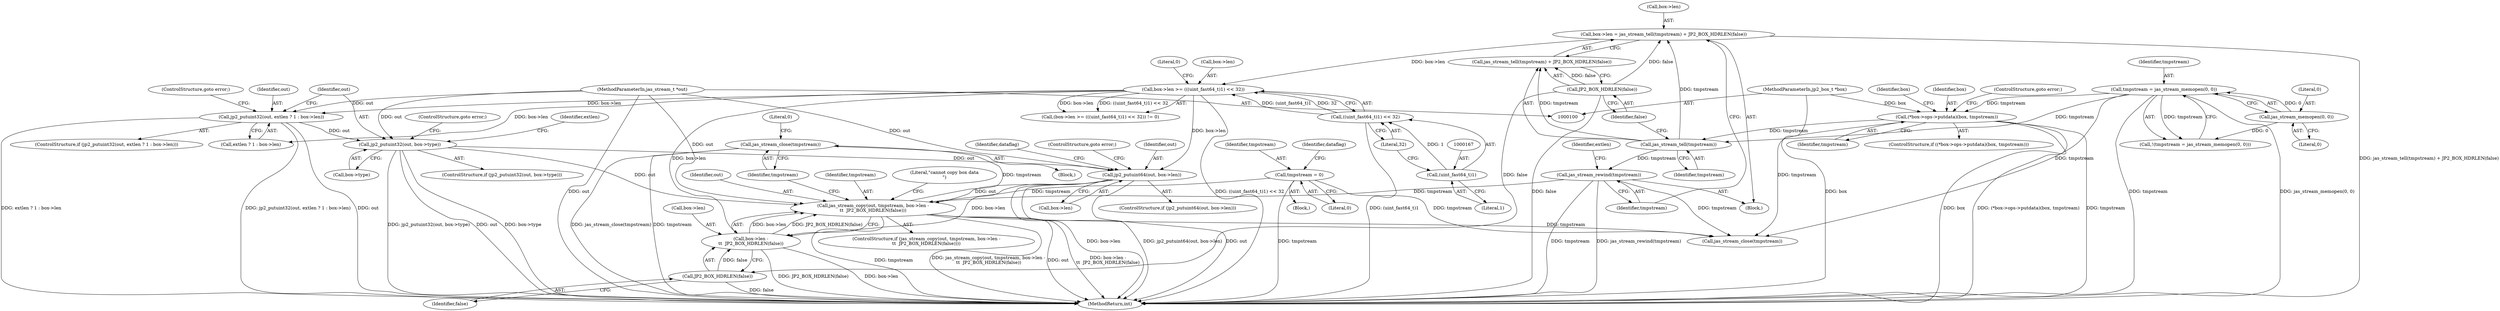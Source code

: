digraph "0_jasper_e96fc4fdd525fa0ede28074a7e2b1caf94b58b0d_1@API" {
"1000218" [label="(Call,jas_stream_close(tmpstream))"];
"1000205" [label="(Call,jas_stream_copy(out, tmpstream, box->len -\n\t\t  JP2_BOX_HDRLEN(false)))"];
"1000194" [label="(Call,jp2_putuint64(out, box->len))"];
"1000183" [label="(Call,jp2_putuint32(out, box->type))"];
"1000172" [label="(Call,jp2_putuint32(out, extlen ? 1 : box->len))"];
"1000102" [label="(MethodParameterIn,jas_stream_t *out)"];
"1000161" [label="(Call,box->len >= (((uint_fast64_t)1) << 32))"];
"1000147" [label="(Call,box->len = jas_stream_tell(tmpstream) + JP2_BOX_HDRLEN(false))"];
"1000152" [label="(Call,jas_stream_tell(tmpstream))"];
"1000142" [label="(Call,(*box->ops->putdata)(box, tmpstream))"];
"1000101" [label="(MethodParameterIn,jp2_box_t *box)"];
"1000127" [label="(Call,tmpstream = jas_stream_memopen(0, 0))"];
"1000129" [label="(Call,jas_stream_memopen(0, 0))"];
"1000154" [label="(Call,JP2_BOX_HDRLEN(false))"];
"1000165" [label="(Call,((uint_fast64_t)1) << 32)"];
"1000166" [label="(Call,(uint_fast64_t)1)"];
"1000107" [label="(Call,tmpstream = 0)"];
"1000156" [label="(Call,jas_stream_rewind(tmpstream))"];
"1000208" [label="(Call,box->len -\n\t\t  JP2_BOX_HDRLEN(false))"];
"1000212" [label="(Call,JP2_BOX_HDRLEN(false))"];
"1000205" [label="(Call,jas_stream_copy(out, tmpstream, box->len -\n\t\t  JP2_BOX_HDRLEN(false)))"];
"1000154" [label="(Call,JP2_BOX_HDRLEN(false))"];
"1000128" [label="(Identifier,tmpstream)"];
"1000168" [label="(Literal,1)"];
"1000142" [label="(Call,(*box->ops->putdata)(box, tmpstream))"];
"1000189" [label="(ControlStructure,goto error;)"];
"1000148" [label="(Call,box->len)"];
"1000101" [label="(MethodParameterIn,jp2_box_t *box)"];
"1000195" [label="(Identifier,out)"];
"1000185" [label="(Call,box->type)"];
"1000193" [label="(ControlStructure,if (jp2_putuint64(out, box->len)))"];
"1000208" [label="(Call,box->len -\n\t\t  JP2_BOX_HDRLEN(false))"];
"1000182" [label="(ControlStructure,if (jp2_putuint32(out, box->type)))"];
"1000149" [label="(Identifier,box)"];
"1000203" [label="(Block,)"];
"1000196" [label="(Call,box->len)"];
"1000109" [label="(Literal,0)"];
"1000155" [label="(Identifier,false)"];
"1000169" [label="(Literal,32)"];
"1000216" [label="(Literal,\"cannot copy box data\n\")"];
"1000226" [label="(Call,jas_stream_close(tmpstream))"];
"1000218" [label="(Call,jas_stream_close(tmpstream))"];
"1000174" [label="(Call,extlen ? 1 : box->len)"];
"1000171" [label="(ControlStructure,if (jp2_putuint32(out, extlen ? 1 : box->len)))"];
"1000206" [label="(Identifier,out)"];
"1000170" [label="(Literal,0)"];
"1000152" [label="(Call,jas_stream_tell(tmpstream))"];
"1000166" [label="(Call,(uint_fast64_t)1)"];
"1000108" [label="(Identifier,tmpstream)"];
"1000159" [label="(Identifier,extlen)"];
"1000202" [label="(Identifier,dataflag)"];
"1000162" [label="(Call,box->len)"];
"1000209" [label="(Call,box->len)"];
"1000200" [label="(ControlStructure,goto error;)"];
"1000181" [label="(ControlStructure,goto error;)"];
"1000219" [label="(Identifier,tmpstream)"];
"1000161" [label="(Call,box->len >= (((uint_fast64_t)1) << 32))"];
"1000213" [label="(Identifier,false)"];
"1000151" [label="(Call,jas_stream_tell(tmpstream) + JP2_BOX_HDRLEN(false))"];
"1000131" [label="(Literal,0)"];
"1000204" [label="(ControlStructure,if (jas_stream_copy(out, tmpstream, box->len -\n\t\t  JP2_BOX_HDRLEN(false))))"];
"1000153" [label="(Identifier,tmpstream)"];
"1000144" [label="(Identifier,tmpstream)"];
"1000107" [label="(Call,tmpstream = 0)"];
"1000160" [label="(Call,(box->len >= (((uint_fast64_t)1) << 32)) != 0)"];
"1000143" [label="(Identifier,box)"];
"1000173" [label="(Identifier,out)"];
"1000127" [label="(Call,tmpstream = jas_stream_memopen(0, 0))"];
"1000212" [label="(Call,JP2_BOX_HDRLEN(false))"];
"1000207" [label="(Identifier,tmpstream)"];
"1000221" [label="(Literal,0)"];
"1000165" [label="(Call,((uint_fast64_t)1) << 32)"];
"1000146" [label="(ControlStructure,goto error;)"];
"1000141" [label="(ControlStructure,if ((*box->ops->putdata)(box, tmpstream)))"];
"1000231" [label="(MethodReturn,int)"];
"1000156" [label="(Call,jas_stream_rewind(tmpstream))"];
"1000194" [label="(Call,jp2_putuint64(out, box->len))"];
"1000184" [label="(Identifier,out)"];
"1000191" [label="(Identifier,extlen)"];
"1000103" [label="(Block,)"];
"1000130" [label="(Literal,0)"];
"1000147" [label="(Call,box->len = jas_stream_tell(tmpstream) + JP2_BOX_HDRLEN(false))"];
"1000124" [label="(Block,)"];
"1000183" [label="(Call,jp2_putuint32(out, box->type))"];
"1000157" [label="(Identifier,tmpstream)"];
"1000102" [label="(MethodParameterIn,jas_stream_t *out)"];
"1000126" [label="(Call,!(tmpstream = jas_stream_memopen(0, 0)))"];
"1000129" [label="(Call,jas_stream_memopen(0, 0))"];
"1000111" [label="(Identifier,dataflag)"];
"1000172" [label="(Call,jp2_putuint32(out, extlen ? 1 : box->len))"];
"1000218" -> "1000203"  [label="AST: "];
"1000218" -> "1000219"  [label="CFG: "];
"1000219" -> "1000218"  [label="AST: "];
"1000221" -> "1000218"  [label="CFG: "];
"1000218" -> "1000231"  [label="DDG: tmpstream"];
"1000218" -> "1000231"  [label="DDG: jas_stream_close(tmpstream)"];
"1000205" -> "1000218"  [label="DDG: tmpstream"];
"1000205" -> "1000204"  [label="AST: "];
"1000205" -> "1000208"  [label="CFG: "];
"1000206" -> "1000205"  [label="AST: "];
"1000207" -> "1000205"  [label="AST: "];
"1000208" -> "1000205"  [label="AST: "];
"1000216" -> "1000205"  [label="CFG: "];
"1000219" -> "1000205"  [label="CFG: "];
"1000205" -> "1000231"  [label="DDG: out"];
"1000205" -> "1000231"  [label="DDG: box->len -\n\t\t  JP2_BOX_HDRLEN(false)"];
"1000205" -> "1000231"  [label="DDG: tmpstream"];
"1000205" -> "1000231"  [label="DDG: jas_stream_copy(out, tmpstream, box->len -\n\t\t  JP2_BOX_HDRLEN(false))"];
"1000194" -> "1000205"  [label="DDG: out"];
"1000183" -> "1000205"  [label="DDG: out"];
"1000102" -> "1000205"  [label="DDG: out"];
"1000107" -> "1000205"  [label="DDG: tmpstream"];
"1000156" -> "1000205"  [label="DDG: tmpstream"];
"1000208" -> "1000205"  [label="DDG: box->len"];
"1000208" -> "1000205"  [label="DDG: JP2_BOX_HDRLEN(false)"];
"1000205" -> "1000226"  [label="DDG: tmpstream"];
"1000194" -> "1000193"  [label="AST: "];
"1000194" -> "1000196"  [label="CFG: "];
"1000195" -> "1000194"  [label="AST: "];
"1000196" -> "1000194"  [label="AST: "];
"1000200" -> "1000194"  [label="CFG: "];
"1000202" -> "1000194"  [label="CFG: "];
"1000194" -> "1000231"  [label="DDG: box->len"];
"1000194" -> "1000231"  [label="DDG: jp2_putuint64(out, box->len)"];
"1000194" -> "1000231"  [label="DDG: out"];
"1000183" -> "1000194"  [label="DDG: out"];
"1000102" -> "1000194"  [label="DDG: out"];
"1000161" -> "1000194"  [label="DDG: box->len"];
"1000194" -> "1000208"  [label="DDG: box->len"];
"1000183" -> "1000182"  [label="AST: "];
"1000183" -> "1000185"  [label="CFG: "];
"1000184" -> "1000183"  [label="AST: "];
"1000185" -> "1000183"  [label="AST: "];
"1000189" -> "1000183"  [label="CFG: "];
"1000191" -> "1000183"  [label="CFG: "];
"1000183" -> "1000231"  [label="DDG: box->type"];
"1000183" -> "1000231"  [label="DDG: out"];
"1000183" -> "1000231"  [label="DDG: jp2_putuint32(out, box->type)"];
"1000172" -> "1000183"  [label="DDG: out"];
"1000102" -> "1000183"  [label="DDG: out"];
"1000172" -> "1000171"  [label="AST: "];
"1000172" -> "1000174"  [label="CFG: "];
"1000173" -> "1000172"  [label="AST: "];
"1000174" -> "1000172"  [label="AST: "];
"1000181" -> "1000172"  [label="CFG: "];
"1000184" -> "1000172"  [label="CFG: "];
"1000172" -> "1000231"  [label="DDG: jp2_putuint32(out, extlen ? 1 : box->len)"];
"1000172" -> "1000231"  [label="DDG: out"];
"1000172" -> "1000231"  [label="DDG: extlen ? 1 : box->len"];
"1000102" -> "1000172"  [label="DDG: out"];
"1000161" -> "1000172"  [label="DDG: box->len"];
"1000102" -> "1000100"  [label="AST: "];
"1000102" -> "1000231"  [label="DDG: out"];
"1000161" -> "1000160"  [label="AST: "];
"1000161" -> "1000165"  [label="CFG: "];
"1000162" -> "1000161"  [label="AST: "];
"1000165" -> "1000161"  [label="AST: "];
"1000170" -> "1000161"  [label="CFG: "];
"1000161" -> "1000231"  [label="DDG: ((uint_fast64_t)1) << 32"];
"1000161" -> "1000160"  [label="DDG: box->len"];
"1000161" -> "1000160"  [label="DDG: ((uint_fast64_t)1) << 32"];
"1000147" -> "1000161"  [label="DDG: box->len"];
"1000165" -> "1000161"  [label="DDG: (uint_fast64_t)1"];
"1000165" -> "1000161"  [label="DDG: 32"];
"1000161" -> "1000174"  [label="DDG: box->len"];
"1000161" -> "1000208"  [label="DDG: box->len"];
"1000147" -> "1000124"  [label="AST: "];
"1000147" -> "1000151"  [label="CFG: "];
"1000148" -> "1000147"  [label="AST: "];
"1000151" -> "1000147"  [label="AST: "];
"1000157" -> "1000147"  [label="CFG: "];
"1000147" -> "1000231"  [label="DDG: jas_stream_tell(tmpstream) + JP2_BOX_HDRLEN(false)"];
"1000152" -> "1000147"  [label="DDG: tmpstream"];
"1000154" -> "1000147"  [label="DDG: false"];
"1000152" -> "1000151"  [label="AST: "];
"1000152" -> "1000153"  [label="CFG: "];
"1000153" -> "1000152"  [label="AST: "];
"1000155" -> "1000152"  [label="CFG: "];
"1000152" -> "1000151"  [label="DDG: tmpstream"];
"1000142" -> "1000152"  [label="DDG: tmpstream"];
"1000127" -> "1000152"  [label="DDG: tmpstream"];
"1000152" -> "1000156"  [label="DDG: tmpstream"];
"1000142" -> "1000141"  [label="AST: "];
"1000142" -> "1000144"  [label="CFG: "];
"1000143" -> "1000142"  [label="AST: "];
"1000144" -> "1000142"  [label="AST: "];
"1000146" -> "1000142"  [label="CFG: "];
"1000149" -> "1000142"  [label="CFG: "];
"1000142" -> "1000231"  [label="DDG: box"];
"1000142" -> "1000231"  [label="DDG: (*box->ops->putdata)(box, tmpstream)"];
"1000142" -> "1000231"  [label="DDG: tmpstream"];
"1000101" -> "1000142"  [label="DDG: box"];
"1000127" -> "1000142"  [label="DDG: tmpstream"];
"1000142" -> "1000226"  [label="DDG: tmpstream"];
"1000101" -> "1000100"  [label="AST: "];
"1000101" -> "1000231"  [label="DDG: box"];
"1000127" -> "1000126"  [label="AST: "];
"1000127" -> "1000129"  [label="CFG: "];
"1000128" -> "1000127"  [label="AST: "];
"1000129" -> "1000127"  [label="AST: "];
"1000126" -> "1000127"  [label="CFG: "];
"1000127" -> "1000231"  [label="DDG: jas_stream_memopen(0, 0)"];
"1000127" -> "1000231"  [label="DDG: tmpstream"];
"1000127" -> "1000126"  [label="DDG: tmpstream"];
"1000129" -> "1000127"  [label="DDG: 0"];
"1000127" -> "1000226"  [label="DDG: tmpstream"];
"1000129" -> "1000131"  [label="CFG: "];
"1000130" -> "1000129"  [label="AST: "];
"1000131" -> "1000129"  [label="AST: "];
"1000129" -> "1000126"  [label="DDG: 0"];
"1000154" -> "1000151"  [label="AST: "];
"1000154" -> "1000155"  [label="CFG: "];
"1000155" -> "1000154"  [label="AST: "];
"1000151" -> "1000154"  [label="CFG: "];
"1000154" -> "1000231"  [label="DDG: false"];
"1000154" -> "1000151"  [label="DDG: false"];
"1000154" -> "1000212"  [label="DDG: false"];
"1000165" -> "1000169"  [label="CFG: "];
"1000166" -> "1000165"  [label="AST: "];
"1000169" -> "1000165"  [label="AST: "];
"1000165" -> "1000231"  [label="DDG: (uint_fast64_t)1"];
"1000166" -> "1000165"  [label="DDG: 1"];
"1000166" -> "1000168"  [label="CFG: "];
"1000167" -> "1000166"  [label="AST: "];
"1000168" -> "1000166"  [label="AST: "];
"1000169" -> "1000166"  [label="CFG: "];
"1000107" -> "1000103"  [label="AST: "];
"1000107" -> "1000109"  [label="CFG: "];
"1000108" -> "1000107"  [label="AST: "];
"1000109" -> "1000107"  [label="AST: "];
"1000111" -> "1000107"  [label="CFG: "];
"1000107" -> "1000231"  [label="DDG: tmpstream"];
"1000107" -> "1000226"  [label="DDG: tmpstream"];
"1000156" -> "1000124"  [label="AST: "];
"1000156" -> "1000157"  [label="CFG: "];
"1000157" -> "1000156"  [label="AST: "];
"1000159" -> "1000156"  [label="CFG: "];
"1000156" -> "1000231"  [label="DDG: tmpstream"];
"1000156" -> "1000231"  [label="DDG: jas_stream_rewind(tmpstream)"];
"1000156" -> "1000226"  [label="DDG: tmpstream"];
"1000208" -> "1000212"  [label="CFG: "];
"1000209" -> "1000208"  [label="AST: "];
"1000212" -> "1000208"  [label="AST: "];
"1000208" -> "1000231"  [label="DDG: box->len"];
"1000208" -> "1000231"  [label="DDG: JP2_BOX_HDRLEN(false)"];
"1000212" -> "1000208"  [label="DDG: false"];
"1000212" -> "1000213"  [label="CFG: "];
"1000213" -> "1000212"  [label="AST: "];
"1000212" -> "1000231"  [label="DDG: false"];
}
